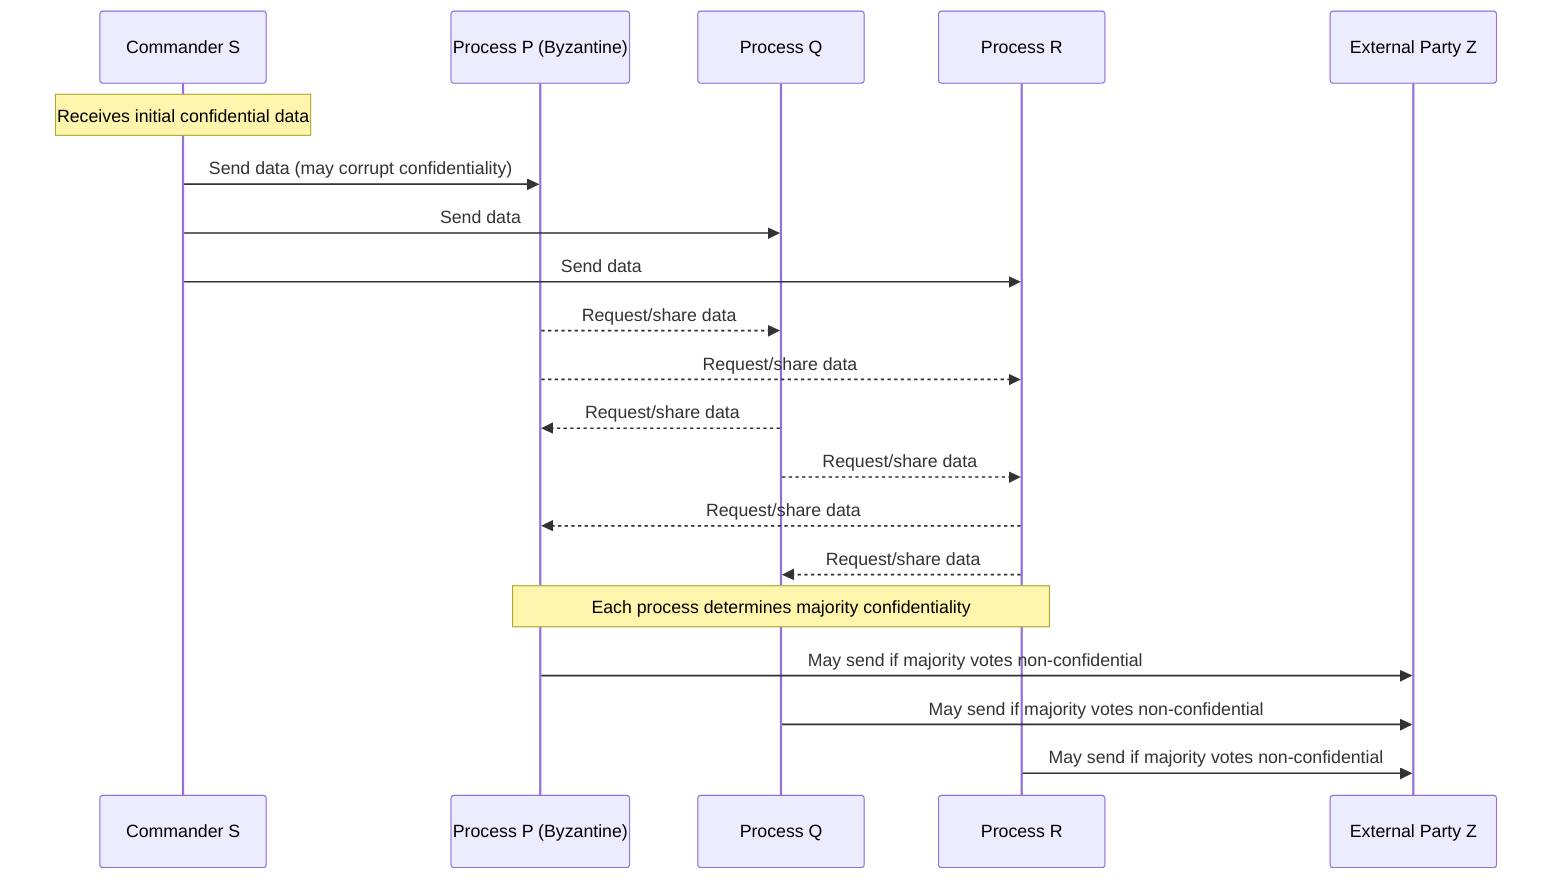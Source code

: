 sequenceDiagram
    participant S as Commander S
    participant P as Process P (Byzantine)
    participant Q as Process Q
    participant R as Process R
    participant Z as External Party Z

    Note over S: Receives initial confidential data
    
    S->>P: Send data (may corrupt confidentiality)
    S->>Q: Send data
    S->>R: Send data
    
    P-->>Q: Request/share data
    P-->>R: Request/share data
    Q-->>P: Request/share data
    Q-->>R: Request/share data
    R-->>P: Request/share data
    R-->>Q: Request/share data
    
    Note over P,R: Each process determines majority confidentiality
    
    P->>Z: May send if majority votes non-confidential
    Q->>Z: May send if majority votes non-confidential
    R->>Z: May send if majority votes non-confidential